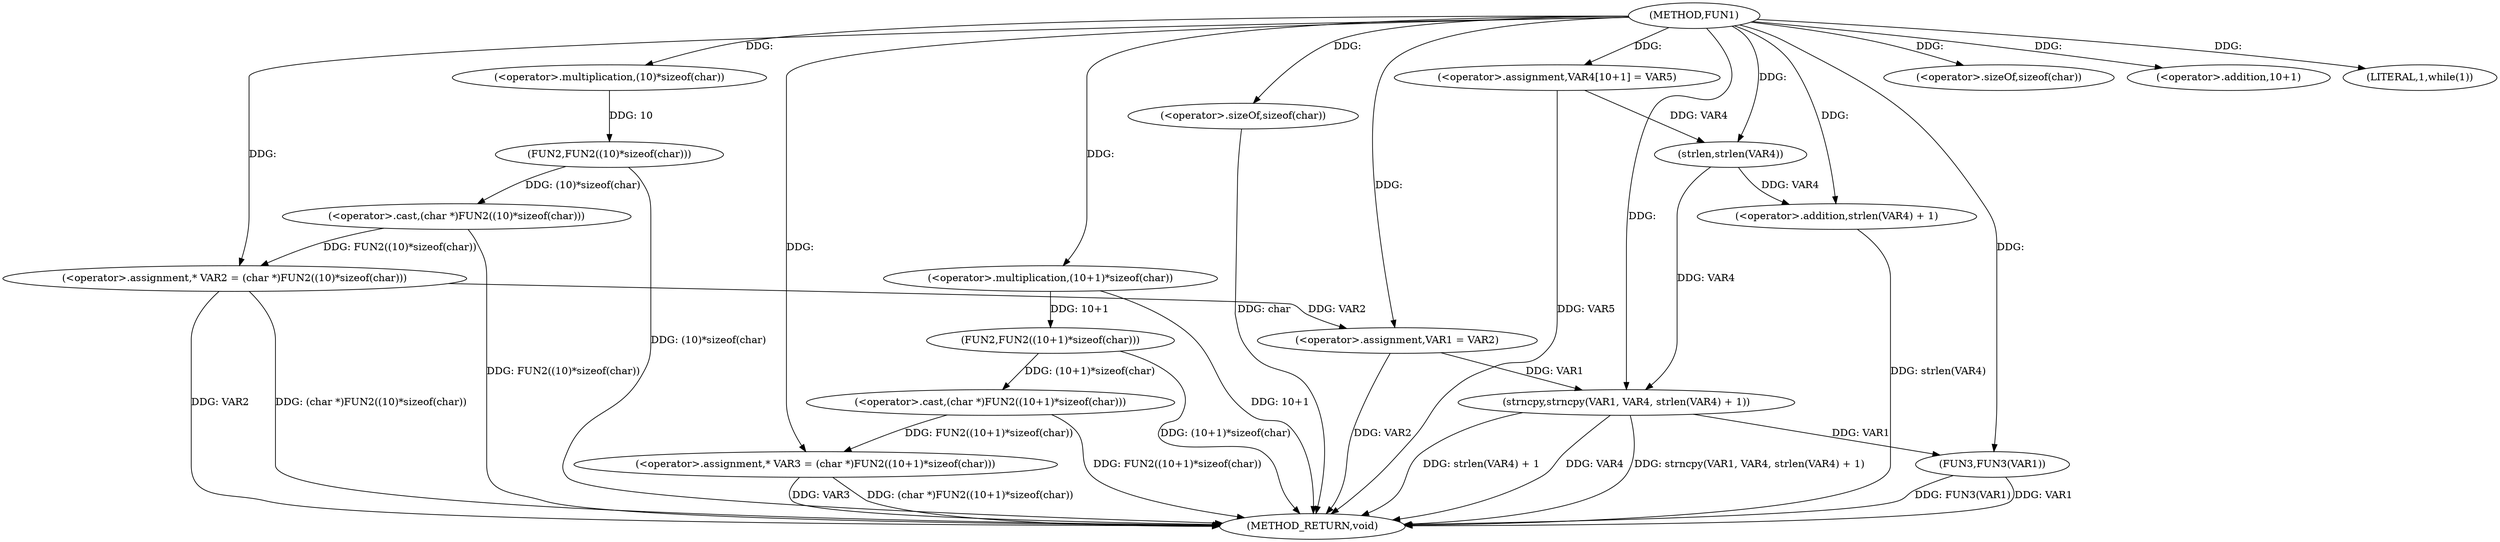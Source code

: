 digraph FUN1 {  
"1000100" [label = "(METHOD,FUN1)" ]
"1000146" [label = "(METHOD_RETURN,void)" ]
"1000104" [label = "(<operator>.assignment,* VAR2 = (char *)FUN2((10)*sizeof(char)))" ]
"1000106" [label = "(<operator>.cast,(char *)FUN2((10)*sizeof(char)))" ]
"1000108" [label = "(FUN2,FUN2((10)*sizeof(char)))" ]
"1000109" [label = "(<operator>.multiplication,(10)*sizeof(char))" ]
"1000111" [label = "(<operator>.sizeOf,sizeof(char))" ]
"1000114" [label = "(<operator>.assignment,* VAR3 = (char *)FUN2((10+1)*sizeof(char)))" ]
"1000116" [label = "(<operator>.cast,(char *)FUN2((10+1)*sizeof(char)))" ]
"1000118" [label = "(FUN2,FUN2((10+1)*sizeof(char)))" ]
"1000119" [label = "(<operator>.multiplication,(10+1)*sizeof(char))" ]
"1000120" [label = "(<operator>.addition,10+1)" ]
"1000123" [label = "(<operator>.sizeOf,sizeof(char))" ]
"1000126" [label = "(LITERAL,1,while(1))" ]
"1000128" [label = "(<operator>.assignment,VAR1 = VAR2)" ]
"1000134" [label = "(<operator>.assignment,VAR4[10+1] = VAR5)" ]
"1000137" [label = "(strncpy,strncpy(VAR1, VAR4, strlen(VAR4) + 1))" ]
"1000140" [label = "(<operator>.addition,strlen(VAR4) + 1)" ]
"1000141" [label = "(strlen,strlen(VAR4))" ]
"1000144" [label = "(FUN3,FUN3(VAR1))" ]
  "1000128" -> "1000146"  [ label = "DDG: VAR2"] 
  "1000106" -> "1000146"  [ label = "DDG: FUN2((10)*sizeof(char))"] 
  "1000104" -> "1000146"  [ label = "DDG: VAR2"] 
  "1000137" -> "1000146"  [ label = "DDG: strlen(VAR4) + 1"] 
  "1000114" -> "1000146"  [ label = "DDG: VAR3"] 
  "1000116" -> "1000146"  [ label = "DDG: FUN2((10+1)*sizeof(char))"] 
  "1000119" -> "1000146"  [ label = "DDG: 10+1"] 
  "1000118" -> "1000146"  [ label = "DDG: (10+1)*sizeof(char)"] 
  "1000114" -> "1000146"  [ label = "DDG: (char *)FUN2((10+1)*sizeof(char))"] 
  "1000123" -> "1000146"  [ label = "DDG: char"] 
  "1000140" -> "1000146"  [ label = "DDG: strlen(VAR4)"] 
  "1000137" -> "1000146"  [ label = "DDG: VAR4"] 
  "1000144" -> "1000146"  [ label = "DDG: FUN3(VAR1)"] 
  "1000134" -> "1000146"  [ label = "DDG: VAR5"] 
  "1000144" -> "1000146"  [ label = "DDG: VAR1"] 
  "1000137" -> "1000146"  [ label = "DDG: strncpy(VAR1, VAR4, strlen(VAR4) + 1)"] 
  "1000104" -> "1000146"  [ label = "DDG: (char *)FUN2((10)*sizeof(char))"] 
  "1000108" -> "1000146"  [ label = "DDG: (10)*sizeof(char)"] 
  "1000106" -> "1000104"  [ label = "DDG: FUN2((10)*sizeof(char))"] 
  "1000100" -> "1000104"  [ label = "DDG: "] 
  "1000108" -> "1000106"  [ label = "DDG: (10)*sizeof(char)"] 
  "1000109" -> "1000108"  [ label = "DDG: 10"] 
  "1000100" -> "1000109"  [ label = "DDG: "] 
  "1000100" -> "1000111"  [ label = "DDG: "] 
  "1000116" -> "1000114"  [ label = "DDG: FUN2((10+1)*sizeof(char))"] 
  "1000100" -> "1000114"  [ label = "DDG: "] 
  "1000118" -> "1000116"  [ label = "DDG: (10+1)*sizeof(char)"] 
  "1000119" -> "1000118"  [ label = "DDG: 10+1"] 
  "1000100" -> "1000119"  [ label = "DDG: "] 
  "1000100" -> "1000120"  [ label = "DDG: "] 
  "1000100" -> "1000123"  [ label = "DDG: "] 
  "1000100" -> "1000126"  [ label = "DDG: "] 
  "1000104" -> "1000128"  [ label = "DDG: VAR2"] 
  "1000100" -> "1000128"  [ label = "DDG: "] 
  "1000100" -> "1000134"  [ label = "DDG: "] 
  "1000128" -> "1000137"  [ label = "DDG: VAR1"] 
  "1000100" -> "1000137"  [ label = "DDG: "] 
  "1000141" -> "1000137"  [ label = "DDG: VAR4"] 
  "1000141" -> "1000140"  [ label = "DDG: VAR4"] 
  "1000134" -> "1000141"  [ label = "DDG: VAR4"] 
  "1000100" -> "1000141"  [ label = "DDG: "] 
  "1000100" -> "1000140"  [ label = "DDG: "] 
  "1000137" -> "1000144"  [ label = "DDG: VAR1"] 
  "1000100" -> "1000144"  [ label = "DDG: "] 
}
